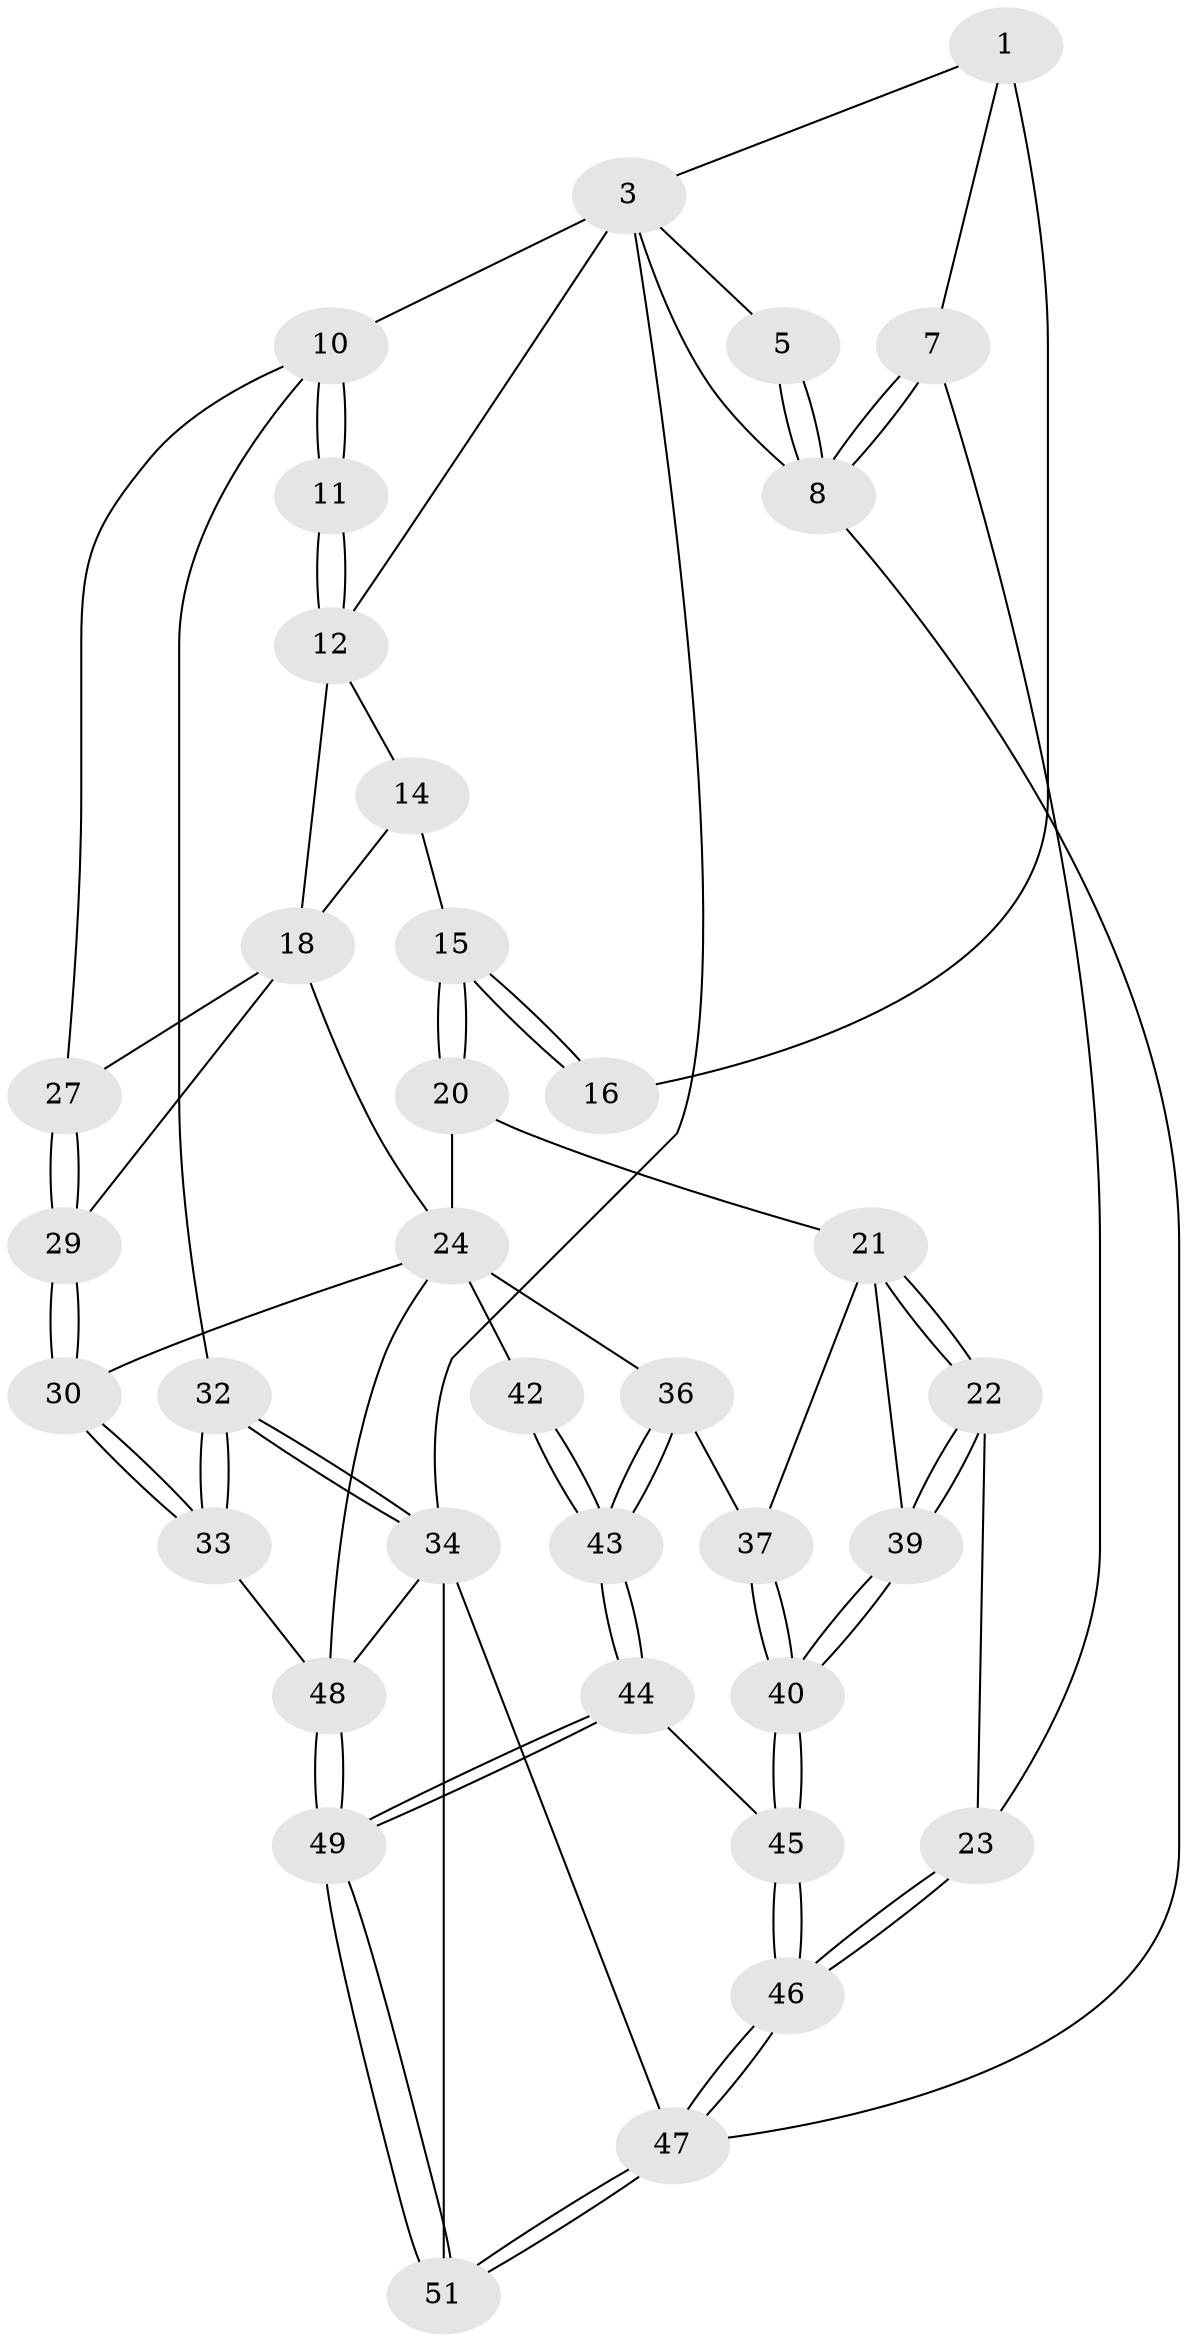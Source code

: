 // original degree distribution, {3: 0.038461538461538464, 5: 0.4230769230769231, 4: 0.28846153846153844, 6: 0.25}
// Generated by graph-tools (version 1.1) at 2025/21/03/04/25 18:21:08]
// undirected, 36 vertices, 86 edges
graph export_dot {
graph [start="1"]
  node [color=gray90,style=filled];
  1 [pos="+0.10372709499193557+0",super="+2+6"];
  3 [pos="+0.6181872465164656+0",super="+4"];
  5 [pos="+0+0"];
  7 [pos="+0+0.43517101977429534"];
  8 [pos="+0+0"];
  10 [pos="+1+0.32479363354480884",super="+26"];
  11 [pos="+1+0.30911479495277194"];
  12 [pos="+0.6359277683414633+0",super="+13"];
  14 [pos="+0.4748025603357125+0.3282700332532998"];
  15 [pos="+0.3550451675030025+0.3228705722834768"];
  16 [pos="+0.32617998270026705+0.29622696971127943"];
  18 [pos="+0.6541658917239924+0.4079125240611422",super="+28+19"];
  20 [pos="+0.3070937970720187+0.5552638302247486"];
  21 [pos="+0.30175317849014227+0.55859705475975",super="+38"];
  22 [pos="+0+0.5717571432043129"];
  23 [pos="+0+0.5536611399138526"];
  24 [pos="+0.5337322102430122+0.5995188407733992",super="+25+31"];
  27 [pos="+0.9690642040423249+0.4448646284665201"];
  29 [pos="+0.753224134187253+0.7393249297858119"];
  30 [pos="+0.7529586084573447+0.7411086675269851"];
  32 [pos="+1+0.947716247752637"];
  33 [pos="+0.7803089997306547+0.7772989681640626"];
  34 [pos="+1+1",super="+52"];
  36 [pos="+0.3592601583168463+0.751959747595726"];
  37 [pos="+0.3303405482369061+0.7136335595271414"];
  39 [pos="+0.21988294370633227+0.7792280347825997"];
  40 [pos="+0.22005066292950862+0.779743618227641"];
  42 [pos="+0.48653848868404137+0.7875872426954927"];
  43 [pos="+0.3063952797348113+0.8784479953209718"];
  44 [pos="+0.2831052621900983+0.9036903909874539"];
  45 [pos="+0.22481625543995362+0.8000488521015201"];
  46 [pos="+0+0.8446353038777314"];
  47 [pos="+0+1"];
  48 [pos="+0.5134783965230083+0.8324256697054419",super="+50"];
  49 [pos="+0.27652705717537446+1"];
  51 [pos="+0.25109951843120776+1"];
  1 -- 16 [weight=2];
  1 -- 3;
  1 -- 7;
  3 -- 12;
  3 -- 34;
  3 -- 5;
  3 -- 8;
  3 -- 10;
  5 -- 8;
  5 -- 8;
  7 -- 8;
  7 -- 8;
  7 -- 23;
  8 -- 47;
  10 -- 11;
  10 -- 11;
  10 -- 32;
  10 -- 27;
  11 -- 12 [weight=2];
  11 -- 12;
  12 -- 18;
  12 -- 14;
  14 -- 15;
  14 -- 18;
  15 -- 16;
  15 -- 16;
  15 -- 20;
  15 -- 20;
  18 -- 27;
  18 -- 29;
  18 -- 24;
  20 -- 21;
  20 -- 24;
  21 -- 22;
  21 -- 22;
  21 -- 37;
  21 -- 39;
  22 -- 23;
  22 -- 39;
  22 -- 39;
  23 -- 46;
  23 -- 46;
  24 -- 42 [weight=2];
  24 -- 36;
  24 -- 48;
  24 -- 30;
  27 -- 29;
  27 -- 29;
  29 -- 30;
  29 -- 30;
  30 -- 33;
  30 -- 33;
  32 -- 33;
  32 -- 33;
  32 -- 34;
  32 -- 34;
  33 -- 48;
  34 -- 47;
  34 -- 51;
  34 -- 48;
  36 -- 37;
  36 -- 43;
  36 -- 43;
  37 -- 40;
  37 -- 40;
  39 -- 40;
  39 -- 40;
  40 -- 45;
  40 -- 45;
  42 -- 43;
  42 -- 43;
  43 -- 44;
  43 -- 44;
  44 -- 45;
  44 -- 49;
  44 -- 49;
  45 -- 46;
  45 -- 46;
  46 -- 47;
  46 -- 47;
  47 -- 51;
  47 -- 51;
  48 -- 49;
  48 -- 49;
  49 -- 51;
  49 -- 51;
}
